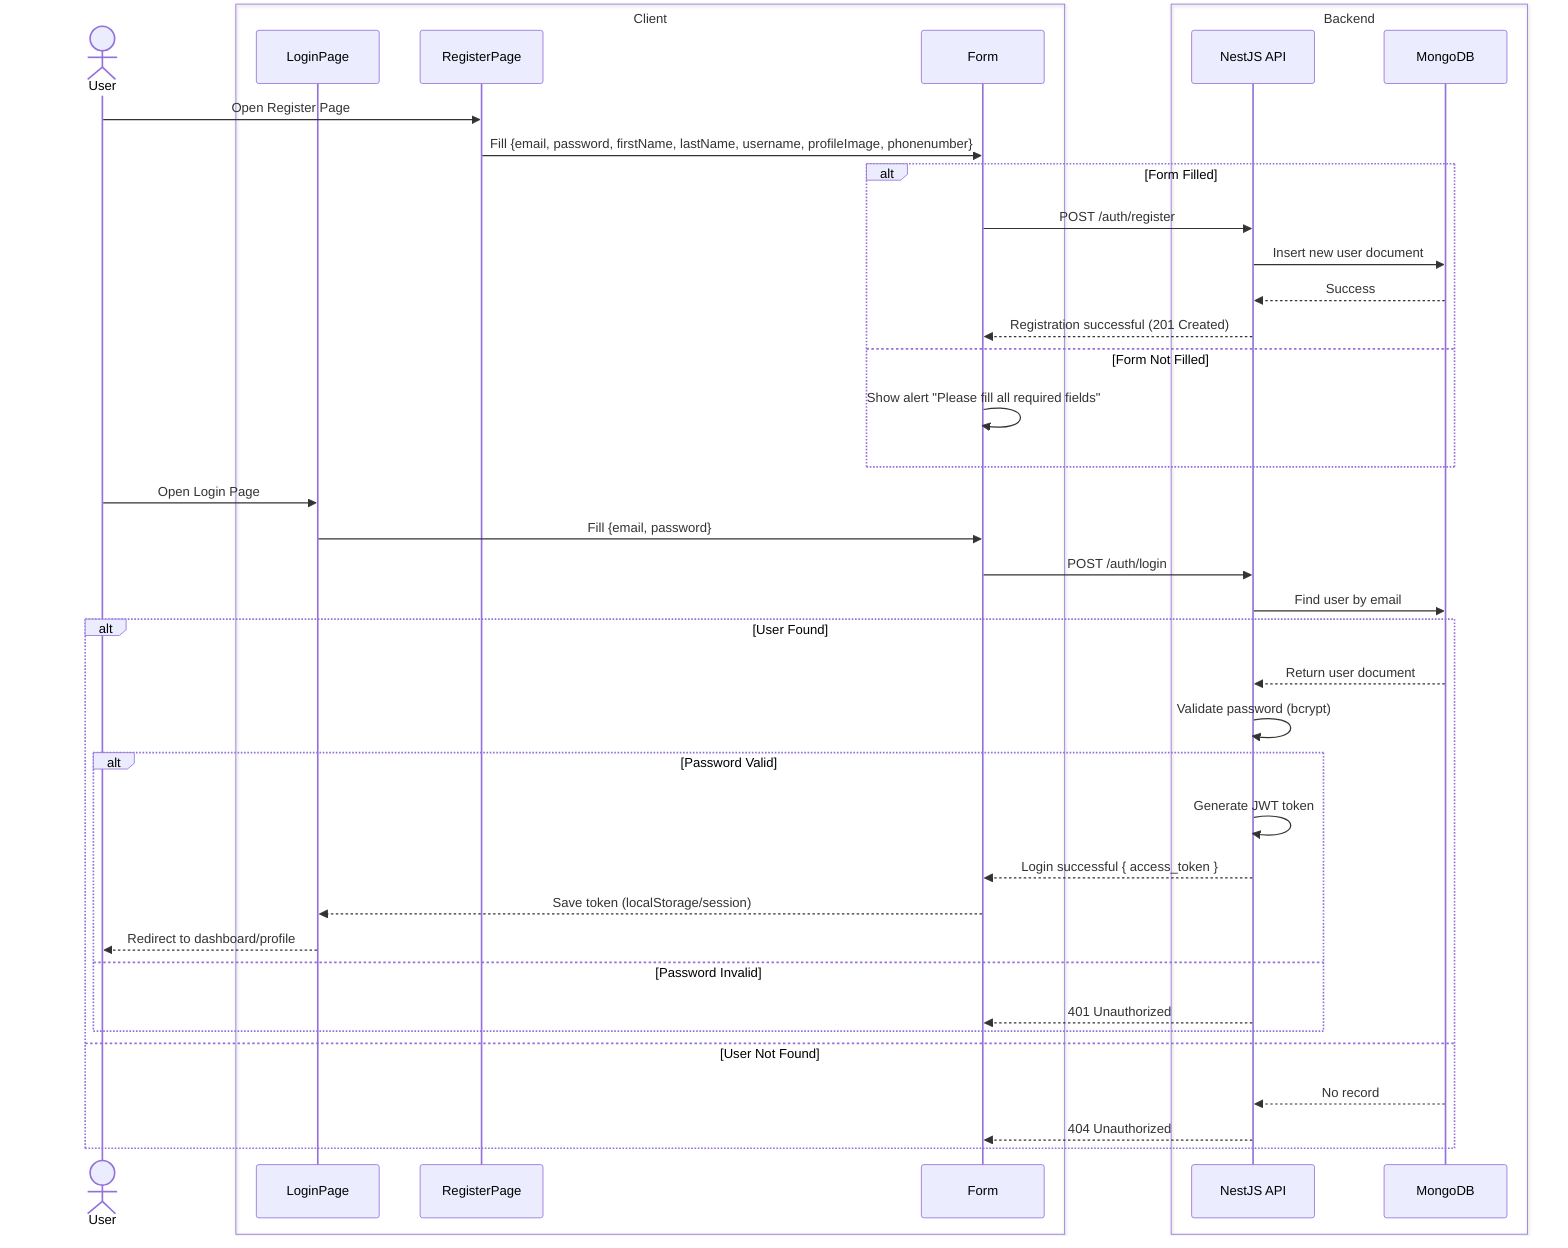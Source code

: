 sequenceDiagram
    actor User

    box Client
        participant LoginPage
        participant RegisterPage
        participant Form
    end

    box Backend
        participant API as NestJS API
        participant DB as MongoDB
    end

    %% --- Register Flow ---
    User ->> RegisterPage: Open Register Page
    RegisterPage ->> Form: Fill {email, password, firstName, lastName, username, profileImage, phonenumber}

    alt Form Filled
        Form ->> API: POST /auth/register
        API ->> DB: Insert new user document
        DB -->> API: Success
        API -->> Form: Registration successful (201 Created)
    else Form Not Filled
        Form ->> Form: Show alert "Please fill all required fields"
    end

    %% --- Login Flow ---
    User ->> LoginPage: Open Login Page
    LoginPage ->> Form: Fill {email, password}
    Form ->> API: POST /auth/login
    API ->> DB: Find user by email

    alt User Found
        DB -->> API: Return user document
        API ->> API: Validate password (bcrypt)

        alt Password Valid
            API ->> API: Generate JWT token
            API -->> Form: Login successful { access_token }
            Form -->> LoginPage: Save token (localStorage/session)
            LoginPage -->> User: Redirect to dashboard/profile
        else Password Invalid
            API -->> Form: 401 Unauthorized
        end
    else User Not Found
        DB -->> API: No record
        API -->> Form: 404 Unauthorized
    end
